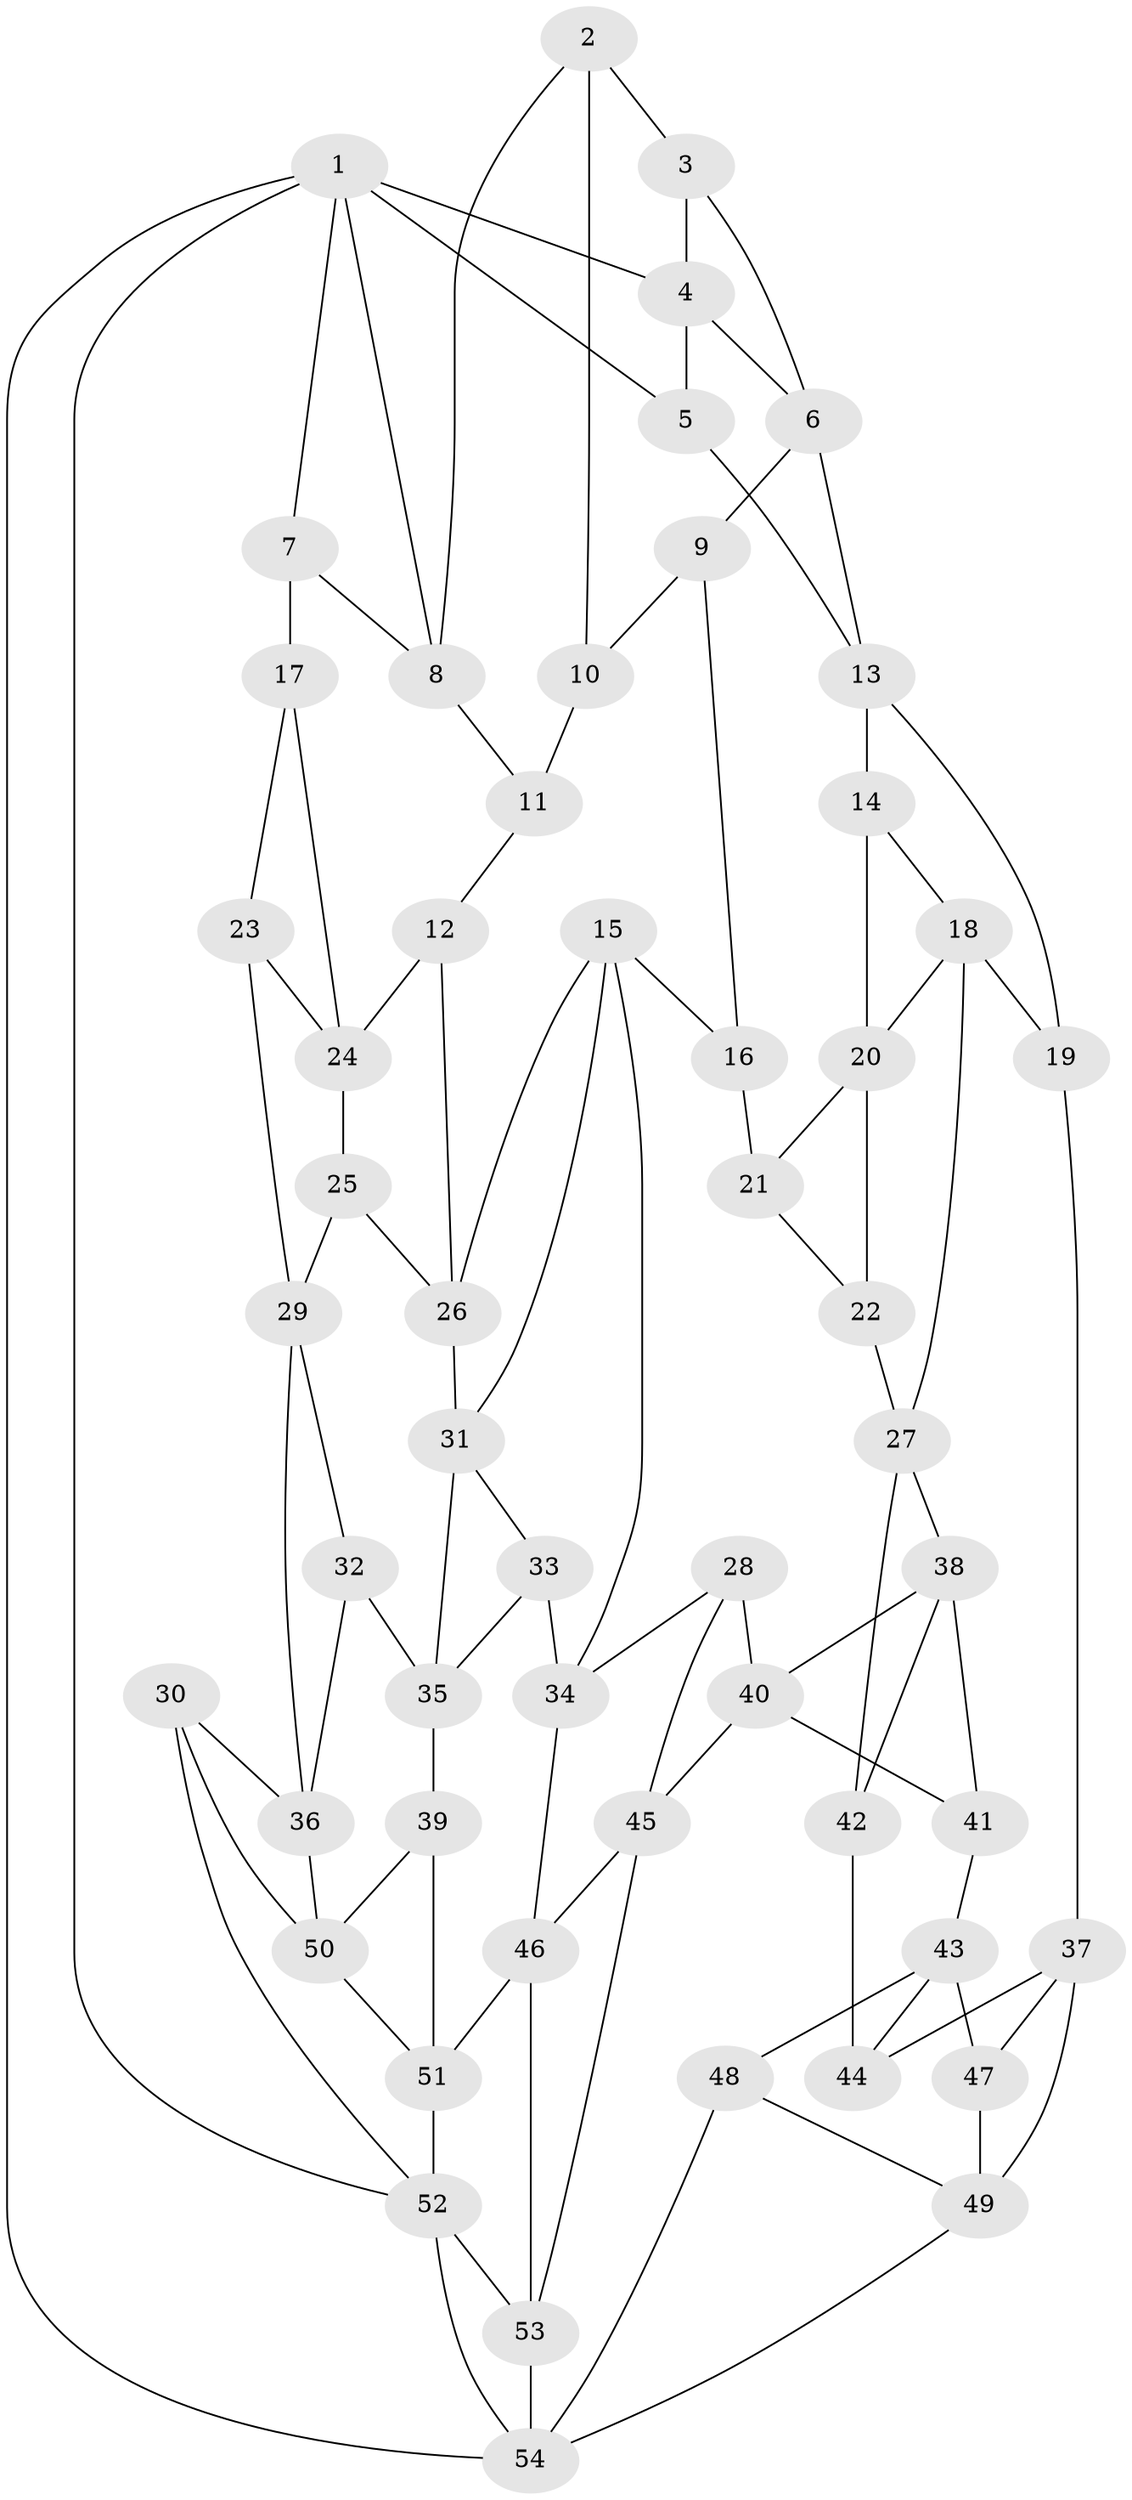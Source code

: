 // original degree distribution, {3: 0.018518518518518517, 6: 0.21296296296296297, 5: 0.5370370370370371, 4: 0.23148148148148148}
// Generated by graph-tools (version 1.1) at 2025/03/03/09/25 03:03:19]
// undirected, 54 vertices, 97 edges
graph export_dot {
graph [start="1"]
  node [color=gray90,style=filled];
  1;
  2;
  3;
  4;
  5;
  6;
  7;
  8;
  9;
  10;
  11;
  12;
  13;
  14;
  15;
  16;
  17;
  18;
  19;
  20;
  21;
  22;
  23;
  24;
  25;
  26;
  27;
  28;
  29;
  30;
  31;
  32;
  33;
  34;
  35;
  36;
  37;
  38;
  39;
  40;
  41;
  42;
  43;
  44;
  45;
  46;
  47;
  48;
  49;
  50;
  51;
  52;
  53;
  54;
  1 -- 4 [weight=1.0];
  1 -- 5 [weight=1.0];
  1 -- 7 [weight=1.0];
  1 -- 8 [weight=1.0];
  1 -- 52 [weight=1.0];
  1 -- 54 [weight=1.0];
  2 -- 3 [weight=1.0];
  2 -- 8 [weight=1.0];
  2 -- 10 [weight=1.0];
  3 -- 4 [weight=1.0];
  3 -- 6 [weight=1.0];
  4 -- 5 [weight=1.0];
  4 -- 6 [weight=1.0];
  5 -- 13 [weight=2.0];
  6 -- 9 [weight=1.0];
  6 -- 13 [weight=1.0];
  7 -- 8 [weight=1.0];
  7 -- 17 [weight=2.0];
  8 -- 11 [weight=1.0];
  9 -- 10 [weight=1.0];
  9 -- 16 [weight=1.0];
  10 -- 11 [weight=2.0];
  11 -- 12 [weight=1.0];
  12 -- 24 [weight=1.0];
  12 -- 26 [weight=1.0];
  13 -- 14 [weight=2.0];
  13 -- 19 [weight=1.0];
  14 -- 18 [weight=1.0];
  14 -- 20 [weight=1.0];
  15 -- 16 [weight=1.0];
  15 -- 26 [weight=1.0];
  15 -- 31 [weight=1.0];
  15 -- 34 [weight=1.0];
  16 -- 21 [weight=2.0];
  17 -- 23 [weight=1.0];
  17 -- 24 [weight=1.0];
  18 -- 19 [weight=1.0];
  18 -- 20 [weight=1.0];
  18 -- 27 [weight=1.0];
  19 -- 37 [weight=1.0];
  20 -- 21 [weight=1.0];
  20 -- 22 [weight=1.0];
  21 -- 22 [weight=1.0];
  22 -- 27 [weight=1.0];
  23 -- 24 [weight=1.0];
  23 -- 29 [weight=1.0];
  24 -- 25 [weight=1.0];
  25 -- 26 [weight=1.0];
  25 -- 29 [weight=1.0];
  26 -- 31 [weight=1.0];
  27 -- 38 [weight=1.0];
  27 -- 42 [weight=1.0];
  28 -- 34 [weight=1.0];
  28 -- 40 [weight=1.0];
  28 -- 45 [weight=1.0];
  29 -- 32 [weight=1.0];
  29 -- 36 [weight=1.0];
  30 -- 36 [weight=1.0];
  30 -- 50 [weight=1.0];
  30 -- 52 [weight=1.0];
  31 -- 33 [weight=1.0];
  31 -- 35 [weight=1.0];
  32 -- 35 [weight=1.0];
  32 -- 36 [weight=1.0];
  33 -- 34 [weight=1.0];
  33 -- 35 [weight=1.0];
  34 -- 46 [weight=1.0];
  35 -- 39 [weight=1.0];
  36 -- 50 [weight=1.0];
  37 -- 44 [weight=1.0];
  37 -- 47 [weight=1.0];
  37 -- 49 [weight=1.0];
  38 -- 40 [weight=1.0];
  38 -- 41 [weight=1.0];
  38 -- 42 [weight=1.0];
  39 -- 50 [weight=1.0];
  39 -- 51 [weight=1.0];
  40 -- 41 [weight=1.0];
  40 -- 45 [weight=1.0];
  41 -- 43 [weight=1.0];
  42 -- 44 [weight=2.0];
  43 -- 44 [weight=1.0];
  43 -- 47 [weight=1.0];
  43 -- 48 [weight=1.0];
  45 -- 46 [weight=1.0];
  45 -- 53 [weight=1.0];
  46 -- 51 [weight=1.0];
  46 -- 53 [weight=1.0];
  47 -- 49 [weight=2.0];
  48 -- 49 [weight=1.0];
  48 -- 54 [weight=1.0];
  49 -- 54 [weight=1.0];
  50 -- 51 [weight=1.0];
  51 -- 52 [weight=1.0];
  52 -- 53 [weight=1.0];
  52 -- 54 [weight=1.0];
  53 -- 54 [weight=1.0];
}
